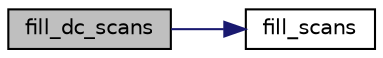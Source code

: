 digraph "fill_dc_scans"
{
 // LATEX_PDF_SIZE
  bgcolor="transparent";
  edge [fontname="Helvetica",fontsize="10",labelfontname="Helvetica",labelfontsize="10"];
  node [fontname="Helvetica",fontsize="10",shape=record];
  rankdir="LR";
  Node9 [label="fill_dc_scans",height=0.2,width=0.4,color="black", fillcolor="grey75", style="filled", fontcolor="black",tooltip=" "];
  Node9 -> Node10 [color="midnightblue",fontsize="10",style="solid",fontname="Helvetica"];
  Node10 [label="fill_scans",height=0.2,width=0.4,color="black",URL="$jcparam_8c.html#a97ae55ecc2ded8c16f4b063fe3d38ecd",tooltip=" "];
}
